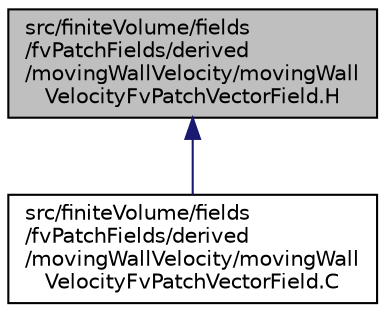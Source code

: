 digraph "src/finiteVolume/fields/fvPatchFields/derived/movingWallVelocity/movingWallVelocityFvPatchVectorField.H"
{
  bgcolor="transparent";
  edge [fontname="Helvetica",fontsize="10",labelfontname="Helvetica",labelfontsize="10"];
  node [fontname="Helvetica",fontsize="10",shape=record];
  Node1 [label="src/finiteVolume/fields\l/fvPatchFields/derived\l/movingWallVelocity/movingWall\lVelocityFvPatchVectorField.H",height=0.2,width=0.4,color="black", fillcolor="grey75", style="filled", fontcolor="black"];
  Node1 -> Node2 [dir="back",color="midnightblue",fontsize="10",style="solid",fontname="Helvetica"];
  Node2 [label="src/finiteVolume/fields\l/fvPatchFields/derived\l/movingWallVelocity/movingWall\lVelocityFvPatchVectorField.C",height=0.2,width=0.4,color="black",URL="$a05418.html"];
}
